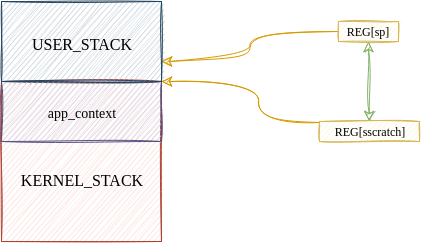 <mxfile version="20.3.0" type="device"><diagram id="ZlS0oPdpkNGpWU34l4Oc" name="第 1 页"><mxGraphModel dx="471" dy="-2035" grid="1" gridSize="10" guides="1" tooltips="1" connect="1" arrows="1" fold="1" page="1" pageScale="1" pageWidth="827" pageHeight="1169" math="0" shadow="0"><root><mxCell id="0"/><mxCell id="1" parent="0"/><mxCell id="EFfUiZE-bSjjadLZwGpb-1" style="edgeStyle=orthogonalEdgeStyle;curved=1;sketch=1;orthogonalLoop=1;jettySize=auto;html=1;exitX=0.5;exitY=1;exitDx=0;exitDy=0;entryX=0.5;entryY=0;entryDx=0;entryDy=0;strokeWidth=0.5;fontFamily=Hack Nerd Font;fontSize=8;startArrow=classic;startFill=1;endArrow=classic;endFill=1;startSize=4;endSize=4;sourcePerimeterSpacing=4;targetPerimeterSpacing=4;fillColor=#d5e8d4;strokeColor=#82b366;" edge="1" parent="1" source="EFfUiZE-bSjjadLZwGpb-3" target="EFfUiZE-bSjjadLZwGpb-5"><mxGeometry relative="1" as="geometry"/></mxCell><mxCell id="EFfUiZE-bSjjadLZwGpb-2" style="edgeStyle=orthogonalEdgeStyle;curved=1;sketch=1;orthogonalLoop=1;jettySize=auto;html=1;entryX=1;entryY=0.75;entryDx=0;entryDy=0;strokeWidth=0.5;fontFamily=Hack Nerd Font;fontSize=7;startArrow=none;startFill=0;endArrow=classic;endFill=1;startSize=4;endSize=4;sourcePerimeterSpacing=0;targetPerimeterSpacing=0;fillColor=#ffe6cc;strokeColor=#d79b00;" edge="1" parent="1" source="EFfUiZE-bSjjadLZwGpb-3" target="EFfUiZE-bSjjadLZwGpb-8"><mxGeometry relative="1" as="geometry"/></mxCell><mxCell id="EFfUiZE-bSjjadLZwGpb-3" value="REG[sp]" style="rounded=0;whiteSpace=wrap;html=1;sketch=1;strokeColor=#d6b656;strokeWidth=0.5;fontFamily=Hack Nerd Font;fontSize=6;fillColor=#fff2cc;" vertex="1" parent="1"><mxGeometry x="660" y="2449.5" width="30" height="10" as="geometry"/></mxCell><mxCell id="EFfUiZE-bSjjadLZwGpb-4" style="edgeStyle=orthogonalEdgeStyle;curved=1;sketch=1;orthogonalLoop=1;jettySize=auto;html=1;entryX=1;entryY=1;entryDx=0;entryDy=0;strokeWidth=0.5;fontFamily=Hack Nerd Font;fontSize=7;startArrow=none;startFill=0;endArrow=classic;endFill=1;startSize=4;endSize=4;sourcePerimeterSpacing=0;targetPerimeterSpacing=0;fillColor=#ffe6cc;strokeColor=#d79b00;" edge="1" parent="1" source="EFfUiZE-bSjjadLZwGpb-5" target="EFfUiZE-bSjjadLZwGpb-8"><mxGeometry relative="1" as="geometry"><Array as="points"><mxPoint x="620" y="2500"/><mxPoint x="620" y="2479"/></Array></mxGeometry></mxCell><mxCell id="EFfUiZE-bSjjadLZwGpb-5" value="REG[sscratch]" style="rounded=0;whiteSpace=wrap;html=1;sketch=1;strokeColor=#d6b656;strokeWidth=0.5;fontFamily=Hack Nerd Font;fontSize=6;fillColor=#fff2cc;" vertex="1" parent="1"><mxGeometry x="650.5" y="2499.5" width="50" height="10" as="geometry"/></mxCell><mxCell id="EFfUiZE-bSjjadLZwGpb-6" value="&lt;font style=&quot;font-size: 8px;&quot;&gt;&lt;br&gt;KERNEL_STACK&lt;br&gt;&lt;/font&gt;" style="rounded=0;whiteSpace=wrap;html=1;fillColor=#fad9d5;strokeColor=#ae4132;sketch=1;strokeWidth=0.5;fontFamily=Hack Nerd Font;" vertex="1" parent="1"><mxGeometry x="491.5" y="2479.5" width="80" height="80" as="geometry"/></mxCell><mxCell id="EFfUiZE-bSjjadLZwGpb-7" value="&lt;font style=&quot;font-size: 7px;&quot;&gt;&lt;font style=&quot;font-size: 7px;&quot;&gt;app_context&lt;/font&gt;&lt;br&gt;&lt;/font&gt;" style="rounded=0;whiteSpace=wrap;html=1;sketch=1;strokeWidth=0.5;fontFamily=Hack Nerd Font;fontSize=8;fillColor=#d0cee2;strokeColor=#56517e;" vertex="1" parent="1"><mxGeometry x="491.5" y="2479.5" width="80" height="30" as="geometry"/></mxCell><mxCell id="EFfUiZE-bSjjadLZwGpb-8" value="&lt;font&gt;&lt;span style=&quot;font-size: 8px;&quot;&gt;USER_STACK&lt;/span&gt;&lt;/font&gt;" style="rounded=0;whiteSpace=wrap;html=1;fillColor=#bac8d3;strokeColor=#23445d;sketch=1;strokeWidth=0.5;fontFamily=Hack Nerd Font;" vertex="1" parent="1"><mxGeometry x="491.5" y="2439.5" width="80" height="40" as="geometry"/></mxCell></root></mxGraphModel></diagram></mxfile>